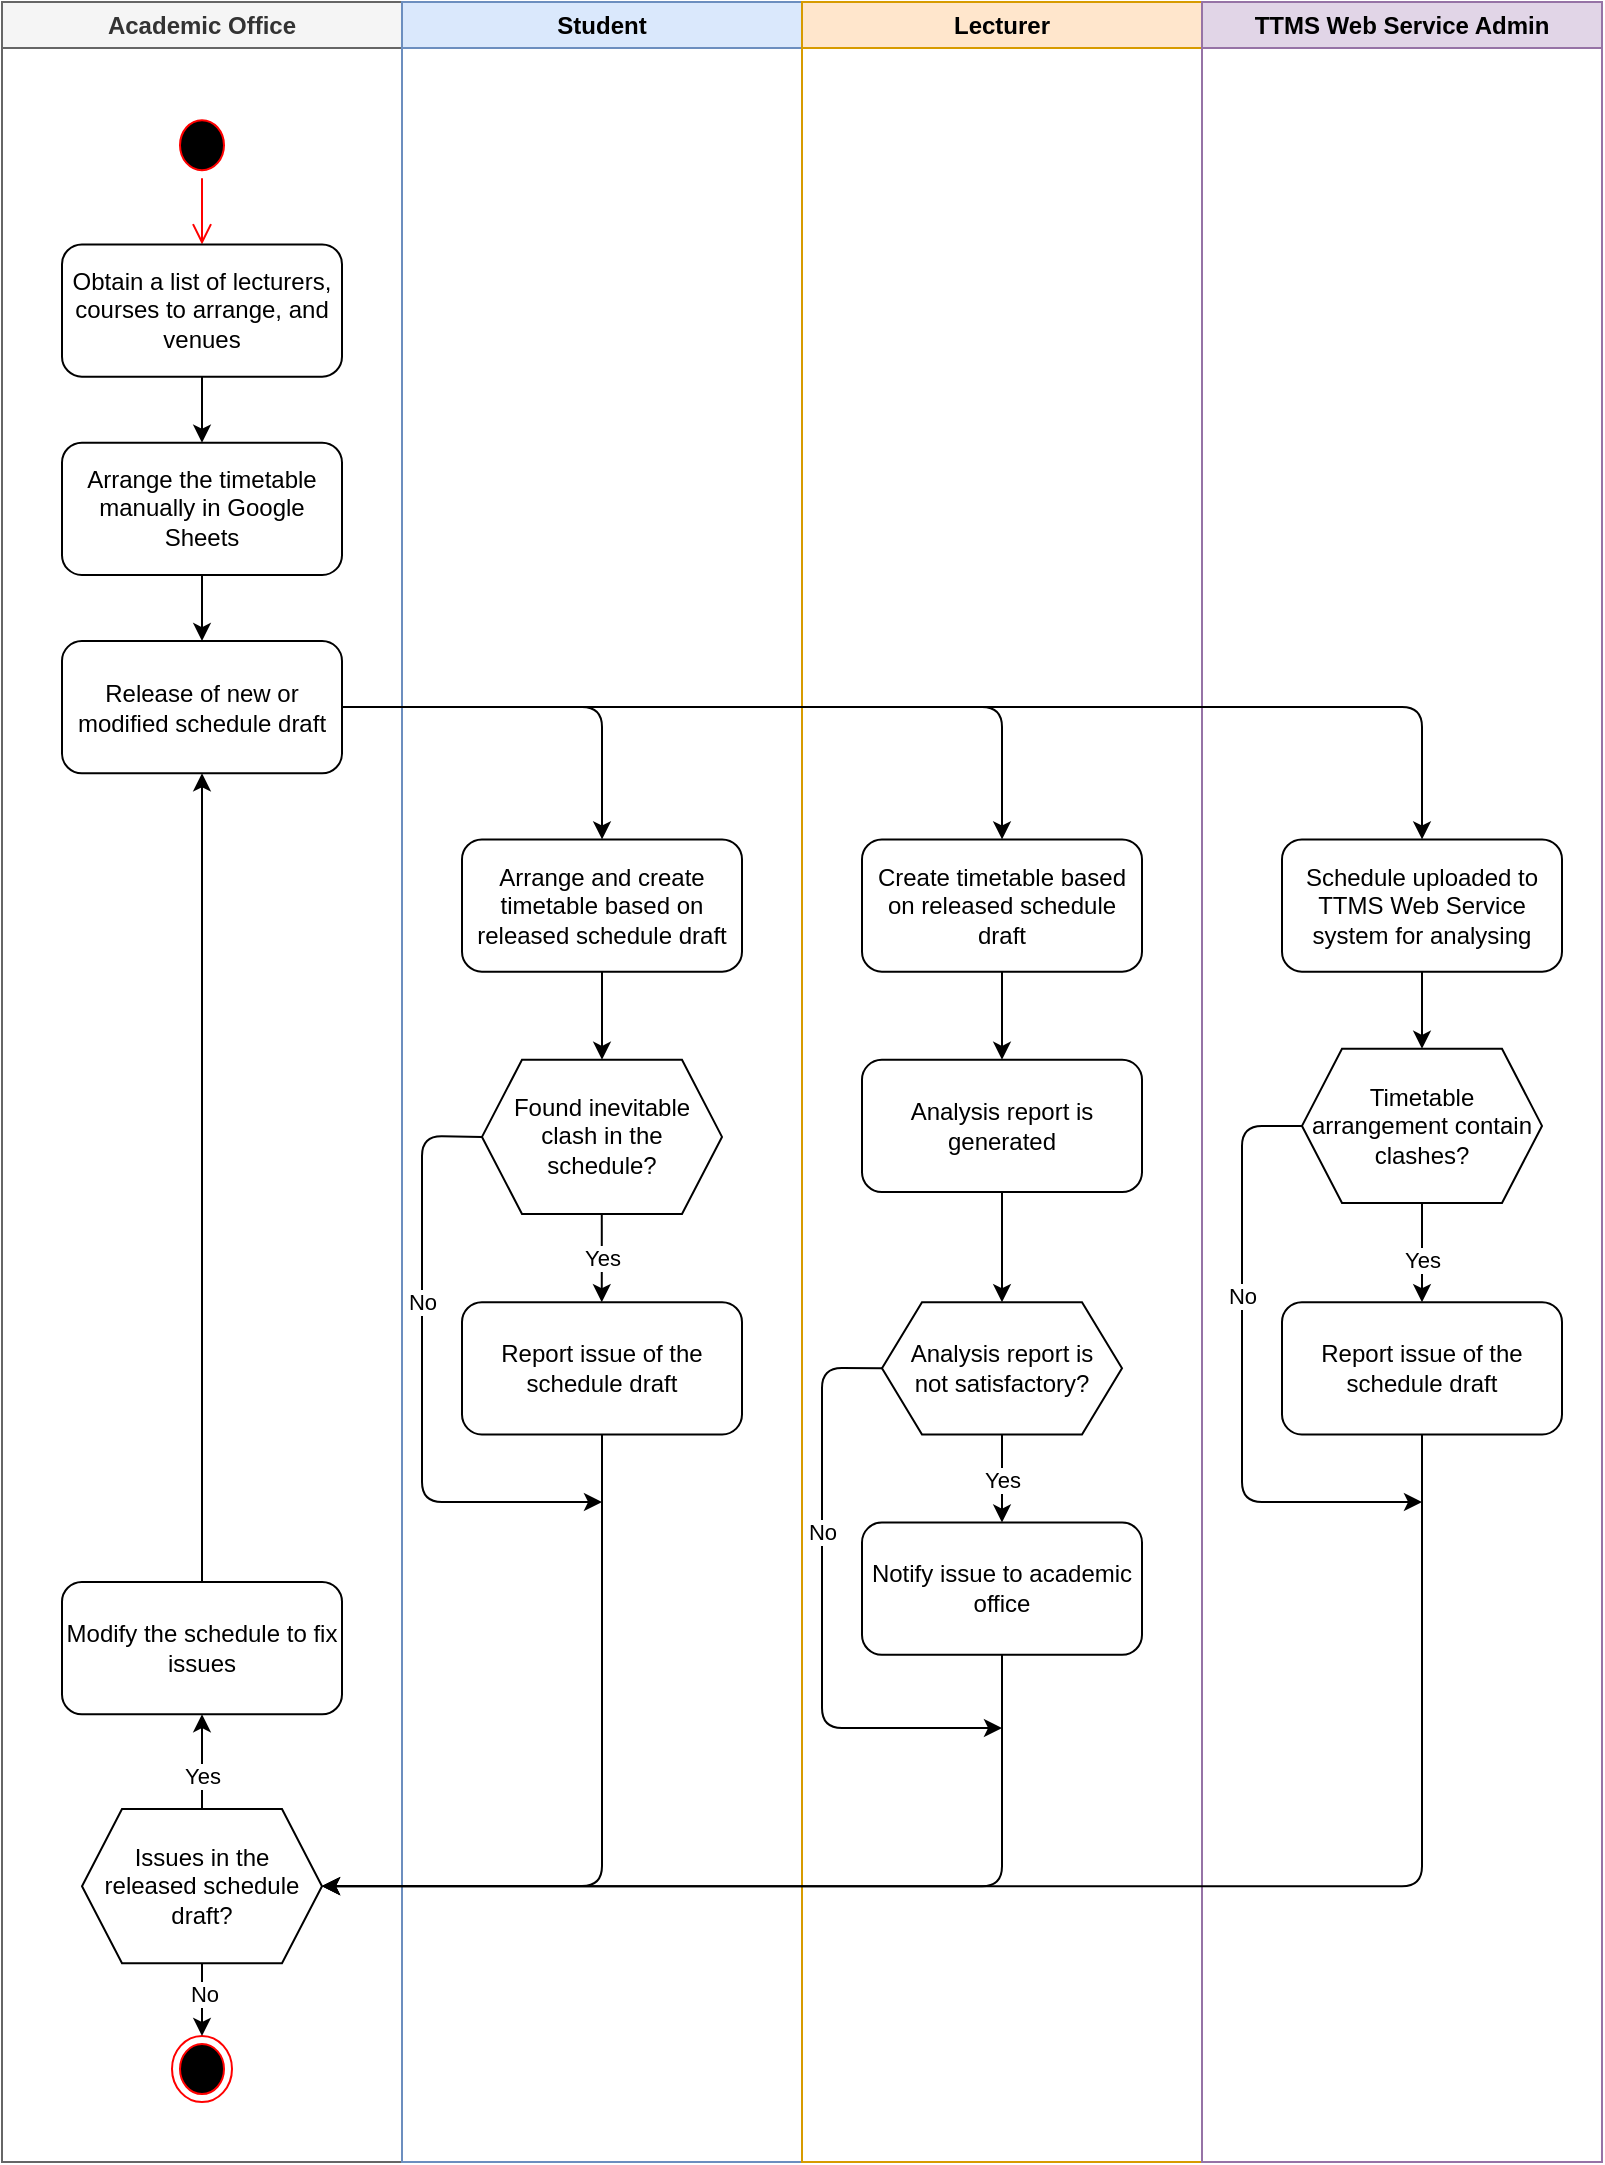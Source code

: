 <mxfile>
    <diagram id="I93nHw0jhPVj3EZKF7NB" name="Page-1">
        <mxGraphModel dx="1217" dy="920" grid="1" gridSize="10" guides="1" tooltips="1" connect="1" arrows="1" fold="1" page="1" pageScale="1" pageWidth="850" pageHeight="1100" math="0" shadow="0">
            <root>
                <mxCell id="0"/>
                <mxCell id="1" parent="0"/>
                <mxCell id="66" value="" style="group" parent="1" vertex="1" connectable="0">
                    <mxGeometry x="190" y="50" width="800" height="1080" as="geometry"/>
                </mxCell>
                <mxCell id="54" value="" style="endArrow=classic;html=1;exitX=0;exitY=0.5;exitDx=0;exitDy=0;" parent="66" source="24" edge="1">
                    <mxGeometry width="50" height="50" relative="1" as="geometry">
                        <mxPoint x="290" y="710" as="sourcePoint"/>
                        <mxPoint x="300" y="750" as="targetPoint"/>
                        <Array as="points">
                            <mxPoint x="210" y="567"/>
                            <mxPoint x="210" y="750"/>
                        </Array>
                    </mxGeometry>
                </mxCell>
                <mxCell id="55" value="No" style="edgeLabel;html=1;align=center;verticalAlign=middle;resizable=0;points=[];" parent="54" vertex="1" connectable="0">
                    <mxGeometry x="-0.258" relative="1" as="geometry">
                        <mxPoint as="offset"/>
                    </mxGeometry>
                </mxCell>
                <mxCell id="2" value="Academic Office" style="swimlane;whiteSpace=wrap;html=1;fillColor=#f5f5f5;fontColor=#333333;strokeColor=#666666;" parent="66" vertex="1">
                    <mxGeometry width="200" height="1080" as="geometry"/>
                </mxCell>
                <mxCell id="7" value="" style="ellipse;html=1;shape=startState;fillColor=#000000;strokeColor=#ff0000;" parent="2" vertex="1">
                    <mxGeometry x="85" y="55.093" width="30" height="33.056" as="geometry"/>
                </mxCell>
                <mxCell id="8" value="" style="edgeStyle=orthogonalEdgeStyle;html=1;verticalAlign=bottom;endArrow=open;endSize=8;strokeColor=#ff0000;" parent="2" source="7" edge="1">
                    <mxGeometry relative="1" as="geometry">
                        <mxPoint x="100" y="121.204" as="targetPoint"/>
                    </mxGeometry>
                </mxCell>
                <mxCell id="9" value="" style="ellipse;html=1;shape=endState;fillColor=#000000;strokeColor=#ff0000;" parent="2" vertex="1">
                    <mxGeometry x="85" y="1016.997" width="30" height="33.056" as="geometry"/>
                </mxCell>
                <mxCell id="14" style="edgeStyle=none;html=1;entryX=0.5;entryY=0;entryDx=0;entryDy=0;" parent="2" source="11" target="13" edge="1">
                    <mxGeometry relative="1" as="geometry"/>
                </mxCell>
                <mxCell id="11" value="Obtain a list of lecturers, courses to arrange, and venues" style="rounded=1;whiteSpace=wrap;html=1;" parent="2" vertex="1">
                    <mxGeometry x="30" y="121.204" width="140" height="66.111" as="geometry"/>
                </mxCell>
                <mxCell id="16" style="edgeStyle=none;html=1;" parent="2" source="13" target="15" edge="1">
                    <mxGeometry relative="1" as="geometry"/>
                </mxCell>
                <mxCell id="13" value="Arrange the timetable manually in Google Sheets" style="rounded=1;whiteSpace=wrap;html=1;" parent="2" vertex="1">
                    <mxGeometry x="30" y="220.37" width="140" height="66.111" as="geometry"/>
                </mxCell>
                <mxCell id="15" value="Release of new or modified schedule draft" style="rounded=1;whiteSpace=wrap;html=1;" parent="2" vertex="1">
                    <mxGeometry x="30" y="319.537" width="140" height="66.111" as="geometry"/>
                </mxCell>
                <mxCell id="47" style="edgeStyle=orthogonalEdgeStyle;html=1;" parent="2" source="44" target="46" edge="1">
                    <mxGeometry relative="1" as="geometry"/>
                </mxCell>
                <mxCell id="48" value="Yes" style="edgeLabel;html=1;align=center;verticalAlign=middle;resizable=0;points=[];" parent="47" vertex="1" connectable="0">
                    <mxGeometry x="-0.28" relative="1" as="geometry">
                        <mxPoint as="offset"/>
                    </mxGeometry>
                </mxCell>
                <mxCell id="64" style="edgeStyle=orthogonalEdgeStyle;html=1;" parent="2" source="44" target="9" edge="1">
                    <mxGeometry relative="1" as="geometry"/>
                </mxCell>
                <mxCell id="65" value="No" style="edgeLabel;html=1;align=center;verticalAlign=middle;resizable=0;points=[];" parent="64" vertex="1" connectable="0">
                    <mxGeometry x="-0.136" y="1" relative="1" as="geometry">
                        <mxPoint as="offset"/>
                    </mxGeometry>
                </mxCell>
                <mxCell id="44" value="Issues in the &lt;br&gt;released schedule draft?" style="shape=hexagon;perimeter=hexagonPerimeter2;whiteSpace=wrap;html=1;fixedSize=1;" parent="2" vertex="1">
                    <mxGeometry x="40" y="903.519" width="120" height="77.13" as="geometry"/>
                </mxCell>
                <mxCell id="63" style="edgeStyle=orthogonalEdgeStyle;html=1;" parent="2" source="46" target="15" edge="1">
                    <mxGeometry relative="1" as="geometry"/>
                </mxCell>
                <mxCell id="46" value="Modify the schedule to fix issues" style="rounded=1;whiteSpace=wrap;html=1;" parent="2" vertex="1">
                    <mxGeometry x="30" y="790.004" width="140" height="66.111" as="geometry"/>
                </mxCell>
                <mxCell id="3" value="Student" style="swimlane;whiteSpace=wrap;html=1;fillColor=#dae8fc;strokeColor=#6c8ebf;" parent="66" vertex="1">
                    <mxGeometry x="200" width="200" height="1080" as="geometry"/>
                </mxCell>
                <mxCell id="29" style="edgeStyle=orthogonalEdgeStyle;html=1;entryX=0.5;entryY=0;entryDx=0;entryDy=0;" parent="3" source="17" target="24" edge="1">
                    <mxGeometry relative="1" as="geometry"/>
                </mxCell>
                <mxCell id="17" value="Arrange and create timetable based on released schedule draft" style="rounded=1;whiteSpace=wrap;html=1;" parent="3" vertex="1">
                    <mxGeometry x="30" y="418.704" width="140" height="66.111" as="geometry"/>
                </mxCell>
                <mxCell id="24" value="Found inevitable clash in&amp;nbsp;the schedule?" style="shape=hexagon;perimeter=hexagonPerimeter2;whiteSpace=wrap;html=1;fixedSize=1;" parent="3" vertex="1">
                    <mxGeometry x="40" y="528.889" width="120" height="77.13" as="geometry"/>
                </mxCell>
                <mxCell id="27" value="Report issue of the schedule draft" style="rounded=1;whiteSpace=wrap;html=1;" parent="3" vertex="1">
                    <mxGeometry x="30" y="650.093" width="140" height="66.111" as="geometry"/>
                </mxCell>
                <mxCell id="30" style="edgeStyle=orthogonalEdgeStyle;html=1;entryX=0.5;entryY=0;entryDx=0;entryDy=0;" parent="3" edge="1">
                    <mxGeometry relative="1" as="geometry">
                        <mxPoint x="99.89" y="606.019" as="sourcePoint"/>
                        <mxPoint x="99.89" y="650.093" as="targetPoint"/>
                        <Array as="points">
                            <mxPoint x="99.89" y="617.037"/>
                            <mxPoint x="99.89" y="617.037"/>
                        </Array>
                    </mxGeometry>
                </mxCell>
                <mxCell id="32" value="Yes" style="edgeLabel;html=1;align=center;verticalAlign=middle;resizable=0;points=[];" parent="30" vertex="1" connectable="0">
                    <mxGeometry x="0.126" relative="1" as="geometry">
                        <mxPoint y="-3" as="offset"/>
                    </mxGeometry>
                </mxCell>
                <mxCell id="4" value="Lecturer" style="swimlane;whiteSpace=wrap;html=1;startSize=23;fillColor=#ffe6cc;strokeColor=#d79b00;" parent="66" vertex="1">
                    <mxGeometry x="400" width="200" height="1080" as="geometry"/>
                </mxCell>
                <mxCell id="37" style="edgeStyle=orthogonalEdgeStyle;html=1;entryX=0.5;entryY=0;entryDx=0;entryDy=0;" parent="4" source="18" target="25" edge="1">
                    <mxGeometry relative="1" as="geometry"/>
                </mxCell>
                <mxCell id="18" value="Create timetable based on released schedule draft" style="rounded=1;whiteSpace=wrap;html=1;" parent="4" vertex="1">
                    <mxGeometry x="30" y="418.704" width="140" height="66.111" as="geometry"/>
                </mxCell>
                <mxCell id="39" style="edgeStyle=orthogonalEdgeStyle;html=1;entryX=0.5;entryY=0;entryDx=0;entryDy=0;" parent="4" source="25" target="36" edge="1">
                    <mxGeometry relative="1" as="geometry"/>
                </mxCell>
                <mxCell id="25" value="Analysis report is generated" style="rounded=1;whiteSpace=wrap;html=1;" parent="4" vertex="1">
                    <mxGeometry x="30" y="528.889" width="140" height="66.111" as="geometry"/>
                </mxCell>
                <mxCell id="41" style="edgeStyle=orthogonalEdgeStyle;html=1;" parent="4" source="36" target="40" edge="1">
                    <mxGeometry relative="1" as="geometry"/>
                </mxCell>
                <mxCell id="42" value="Yes" style="edgeLabel;html=1;align=center;verticalAlign=middle;resizable=0;points=[];" parent="41" vertex="1" connectable="0">
                    <mxGeometry x="0.25" relative="1" as="geometry">
                        <mxPoint y="-5" as="offset"/>
                    </mxGeometry>
                </mxCell>
                <mxCell id="36" value="Analysis report is &lt;br&gt;not satisfactory?" style="shape=hexagon;perimeter=hexagonPerimeter2;whiteSpace=wrap;html=1;fixedSize=1;" parent="4" vertex="1">
                    <mxGeometry x="40" y="650.093" width="120" height="66.111" as="geometry"/>
                </mxCell>
                <mxCell id="40" value="Notify issue to academic office" style="rounded=1;whiteSpace=wrap;html=1;" parent="4" vertex="1">
                    <mxGeometry x="30" y="760.278" width="140" height="66.111" as="geometry"/>
                </mxCell>
                <mxCell id="56" value="" style="endArrow=classic;html=1;exitX=0;exitY=0.5;exitDx=0;exitDy=0;" parent="4" source="36" edge="1">
                    <mxGeometry width="50" height="50" relative="1" as="geometry">
                        <mxPoint x="40" y="680.454" as="sourcePoint"/>
                        <mxPoint x="100" y="863" as="targetPoint"/>
                        <Array as="points">
                            <mxPoint x="10" y="683"/>
                            <mxPoint x="10" y="770"/>
                            <mxPoint x="10" y="863"/>
                        </Array>
                    </mxGeometry>
                </mxCell>
                <mxCell id="57" value="No" style="edgeLabel;html=1;align=center;verticalAlign=middle;resizable=0;points=[];" parent="56" vertex="1" connectable="0">
                    <mxGeometry x="-0.258" relative="1" as="geometry">
                        <mxPoint as="offset"/>
                    </mxGeometry>
                </mxCell>
                <mxCell id="5" value="TTMS Web Service Admin" style="swimlane;whiteSpace=wrap;html=1;startSize=23;fillColor=#e1d5e7;strokeColor=#9673a6;" parent="66" vertex="1">
                    <mxGeometry x="600" width="200" height="1080" as="geometry"/>
                </mxCell>
                <mxCell id="38" style="edgeStyle=orthogonalEdgeStyle;html=1;entryX=0.5;entryY=0;entryDx=0;entryDy=0;" parent="5" source="19" target="26" edge="1">
                    <mxGeometry relative="1" as="geometry"/>
                </mxCell>
                <mxCell id="19" value="Schedule uploaded to TTMS Web Service system for analysing" style="rounded=1;whiteSpace=wrap;html=1;" parent="5" vertex="1">
                    <mxGeometry x="40" y="418.704" width="140" height="66.111" as="geometry"/>
                </mxCell>
                <mxCell id="33" style="edgeStyle=orthogonalEdgeStyle;html=1;" parent="5" source="26" target="28" edge="1">
                    <mxGeometry relative="1" as="geometry"/>
                </mxCell>
                <mxCell id="34" value="Yes" style="edgeLabel;html=1;align=center;verticalAlign=middle;resizable=0;points=[];" parent="33" vertex="1" connectable="0">
                    <mxGeometry x="0.147" y="1" relative="1" as="geometry">
                        <mxPoint x="-1" as="offset"/>
                    </mxGeometry>
                </mxCell>
                <mxCell id="26" value="Timetable arrangement contain clashes?" style="shape=hexagon;perimeter=hexagonPerimeter2;whiteSpace=wrap;html=1;fixedSize=1;" parent="5" vertex="1">
                    <mxGeometry x="50" y="523.38" width="120" height="77.13" as="geometry"/>
                </mxCell>
                <mxCell id="28" value="Report issue of the schedule draft" style="rounded=1;whiteSpace=wrap;html=1;" parent="5" vertex="1">
                    <mxGeometry x="40" y="650.093" width="140" height="66.111" as="geometry"/>
                </mxCell>
                <mxCell id="58" value="" style="endArrow=classic;html=1;exitX=0;exitY=0.5;exitDx=0;exitDy=0;" parent="5" source="26" edge="1">
                    <mxGeometry width="50" height="50" relative="1" as="geometry">
                        <mxPoint x="50" y="570.148" as="sourcePoint"/>
                        <mxPoint x="110" y="750" as="targetPoint"/>
                        <Array as="points">
                            <mxPoint x="20" y="562"/>
                            <mxPoint x="20" y="657"/>
                            <mxPoint x="20" y="750"/>
                        </Array>
                    </mxGeometry>
                </mxCell>
                <mxCell id="59" value="No" style="edgeLabel;html=1;align=center;verticalAlign=middle;resizable=0;points=[];" parent="58" vertex="1" connectable="0">
                    <mxGeometry x="-0.258" relative="1" as="geometry">
                        <mxPoint as="offset"/>
                    </mxGeometry>
                </mxCell>
                <mxCell id="20" style="edgeStyle=orthogonalEdgeStyle;html=1;entryX=0.5;entryY=0;entryDx=0;entryDy=0;" parent="66" source="15" target="17" edge="1">
                    <mxGeometry relative="1" as="geometry"/>
                </mxCell>
                <mxCell id="21" style="edgeStyle=orthogonalEdgeStyle;html=1;" parent="66" source="15" target="18" edge="1">
                    <mxGeometry relative="1" as="geometry"/>
                </mxCell>
                <mxCell id="22" style="edgeStyle=orthogonalEdgeStyle;html=1;" parent="66" source="15" target="19" edge="1">
                    <mxGeometry relative="1" as="geometry"/>
                </mxCell>
                <mxCell id="49" style="edgeStyle=orthogonalEdgeStyle;html=1;" parent="66" source="27" target="44" edge="1">
                    <mxGeometry relative="1" as="geometry">
                        <Array as="points">
                            <mxPoint x="300" y="942"/>
                        </Array>
                    </mxGeometry>
                </mxCell>
                <mxCell id="50" style="edgeStyle=orthogonalEdgeStyle;html=1;entryX=1;entryY=0.5;entryDx=0;entryDy=0;" parent="66" source="40" target="44" edge="1">
                    <mxGeometry relative="1" as="geometry">
                        <Array as="points">
                            <mxPoint x="500" y="942"/>
                        </Array>
                    </mxGeometry>
                </mxCell>
                <mxCell id="51" style="edgeStyle=orthogonalEdgeStyle;html=1;entryX=1;entryY=0.5;entryDx=0;entryDy=0;" parent="66" source="28" target="44" edge="1">
                    <mxGeometry relative="1" as="geometry">
                        <Array as="points">
                            <mxPoint x="710" y="942"/>
                        </Array>
                    </mxGeometry>
                </mxCell>
            </root>
        </mxGraphModel>
    </diagram>
</mxfile>